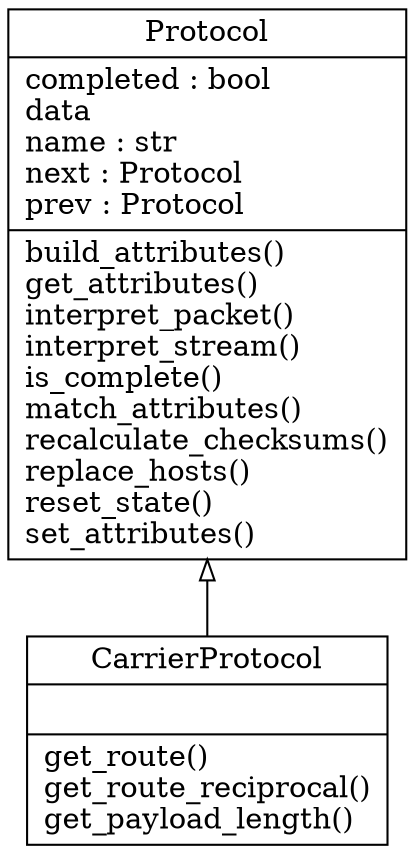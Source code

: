 digraph {
charset="utf-8"
rankdir=BT
"0" [label="{CarrierProtocol|\l|get_route()\lget_route_reciprocal()\lget_payload_length()\l}", shape="record"];
"1" [label="{Protocol|completed : bool\ldata\lname : str\lnext : Protocol\lprev : Protocol\l|build_attributes()\lget_attributes()\linterpret_packet()\linterpret_stream()\lis_complete()\lmatch_attributes()\lrecalculate_checksums()\lreplace_hosts()\lreset_state()\lset_attributes()\l}", shape="record"];
"0" -> "1" [arrowhead="empty", arrowtail="none"];
}
